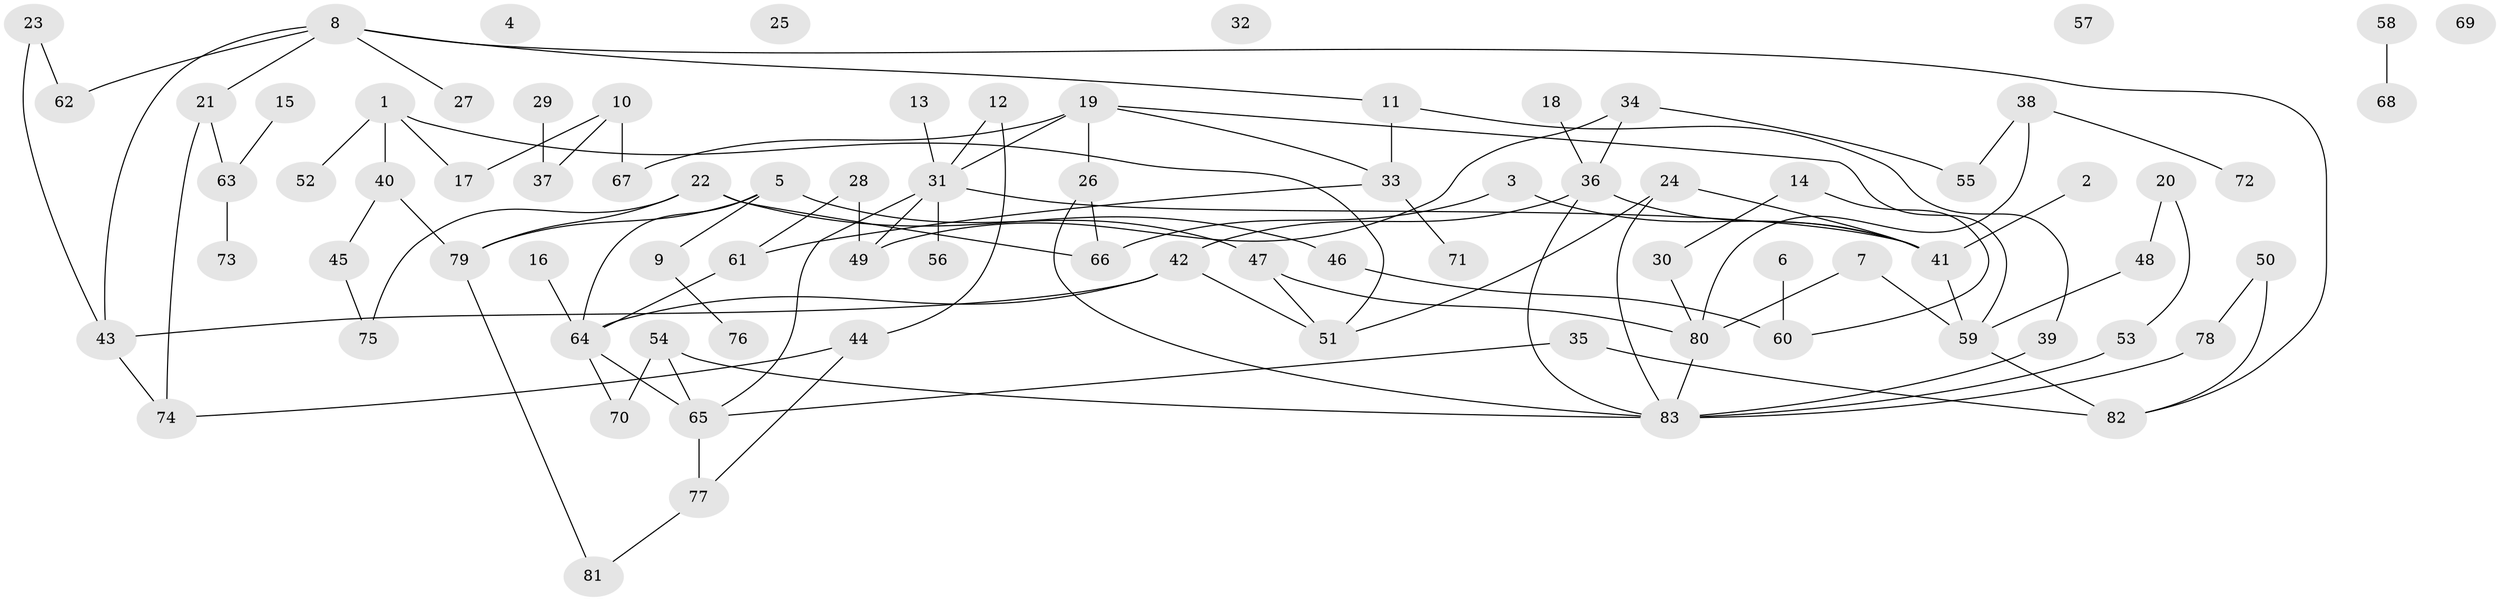 // coarse degree distribution, {1: 0.16981132075471697, 7: 0.05660377358490566, 4: 0.1509433962264151, 8: 0.05660377358490566, 2: 0.3018867924528302, 3: 0.22641509433962265, 5: 0.03773584905660377}
// Generated by graph-tools (version 1.1) at 2025/48/03/04/25 22:48:12]
// undirected, 83 vertices, 107 edges
graph export_dot {
  node [color=gray90,style=filled];
  1;
  2;
  3;
  4;
  5;
  6;
  7;
  8;
  9;
  10;
  11;
  12;
  13;
  14;
  15;
  16;
  17;
  18;
  19;
  20;
  21;
  22;
  23;
  24;
  25;
  26;
  27;
  28;
  29;
  30;
  31;
  32;
  33;
  34;
  35;
  36;
  37;
  38;
  39;
  40;
  41;
  42;
  43;
  44;
  45;
  46;
  47;
  48;
  49;
  50;
  51;
  52;
  53;
  54;
  55;
  56;
  57;
  58;
  59;
  60;
  61;
  62;
  63;
  64;
  65;
  66;
  67;
  68;
  69;
  70;
  71;
  72;
  73;
  74;
  75;
  76;
  77;
  78;
  79;
  80;
  81;
  82;
  83;
  1 -- 17;
  1 -- 40;
  1 -- 51;
  1 -- 52;
  2 -- 41;
  3 -- 41;
  3 -- 66;
  5 -- 9;
  5 -- 47;
  5 -- 64;
  5 -- 79;
  6 -- 60;
  7 -- 59;
  7 -- 80;
  8 -- 11;
  8 -- 21;
  8 -- 27;
  8 -- 43;
  8 -- 62;
  8 -- 82;
  9 -- 76;
  10 -- 17;
  10 -- 37;
  10 -- 67;
  11 -- 33;
  11 -- 39;
  12 -- 31;
  12 -- 44;
  13 -- 31;
  14 -- 30;
  14 -- 60;
  15 -- 63;
  16 -- 64;
  18 -- 36;
  19 -- 26;
  19 -- 31;
  19 -- 33;
  19 -- 59;
  19 -- 67;
  20 -- 48;
  20 -- 53;
  21 -- 63;
  21 -- 74;
  22 -- 46;
  22 -- 66;
  22 -- 75;
  22 -- 79;
  23 -- 43;
  23 -- 62;
  24 -- 41;
  24 -- 51;
  24 -- 83;
  26 -- 66;
  26 -- 83;
  28 -- 49;
  28 -- 61;
  29 -- 37;
  30 -- 80;
  31 -- 41;
  31 -- 49;
  31 -- 56;
  31 -- 65;
  33 -- 61;
  33 -- 71;
  34 -- 36;
  34 -- 49;
  34 -- 55;
  35 -- 65;
  35 -- 82;
  36 -- 41;
  36 -- 42;
  36 -- 83;
  38 -- 55;
  38 -- 72;
  38 -- 80;
  39 -- 83;
  40 -- 45;
  40 -- 79;
  41 -- 59;
  42 -- 43;
  42 -- 51;
  42 -- 64;
  43 -- 74;
  44 -- 74;
  44 -- 77;
  45 -- 75;
  46 -- 60;
  47 -- 51;
  47 -- 80;
  48 -- 59;
  50 -- 78;
  50 -- 82;
  53 -- 83;
  54 -- 65;
  54 -- 70;
  54 -- 83;
  58 -- 68;
  59 -- 82;
  61 -- 64;
  63 -- 73;
  64 -- 65;
  64 -- 70;
  65 -- 77;
  77 -- 81;
  78 -- 83;
  79 -- 81;
  80 -- 83;
}
